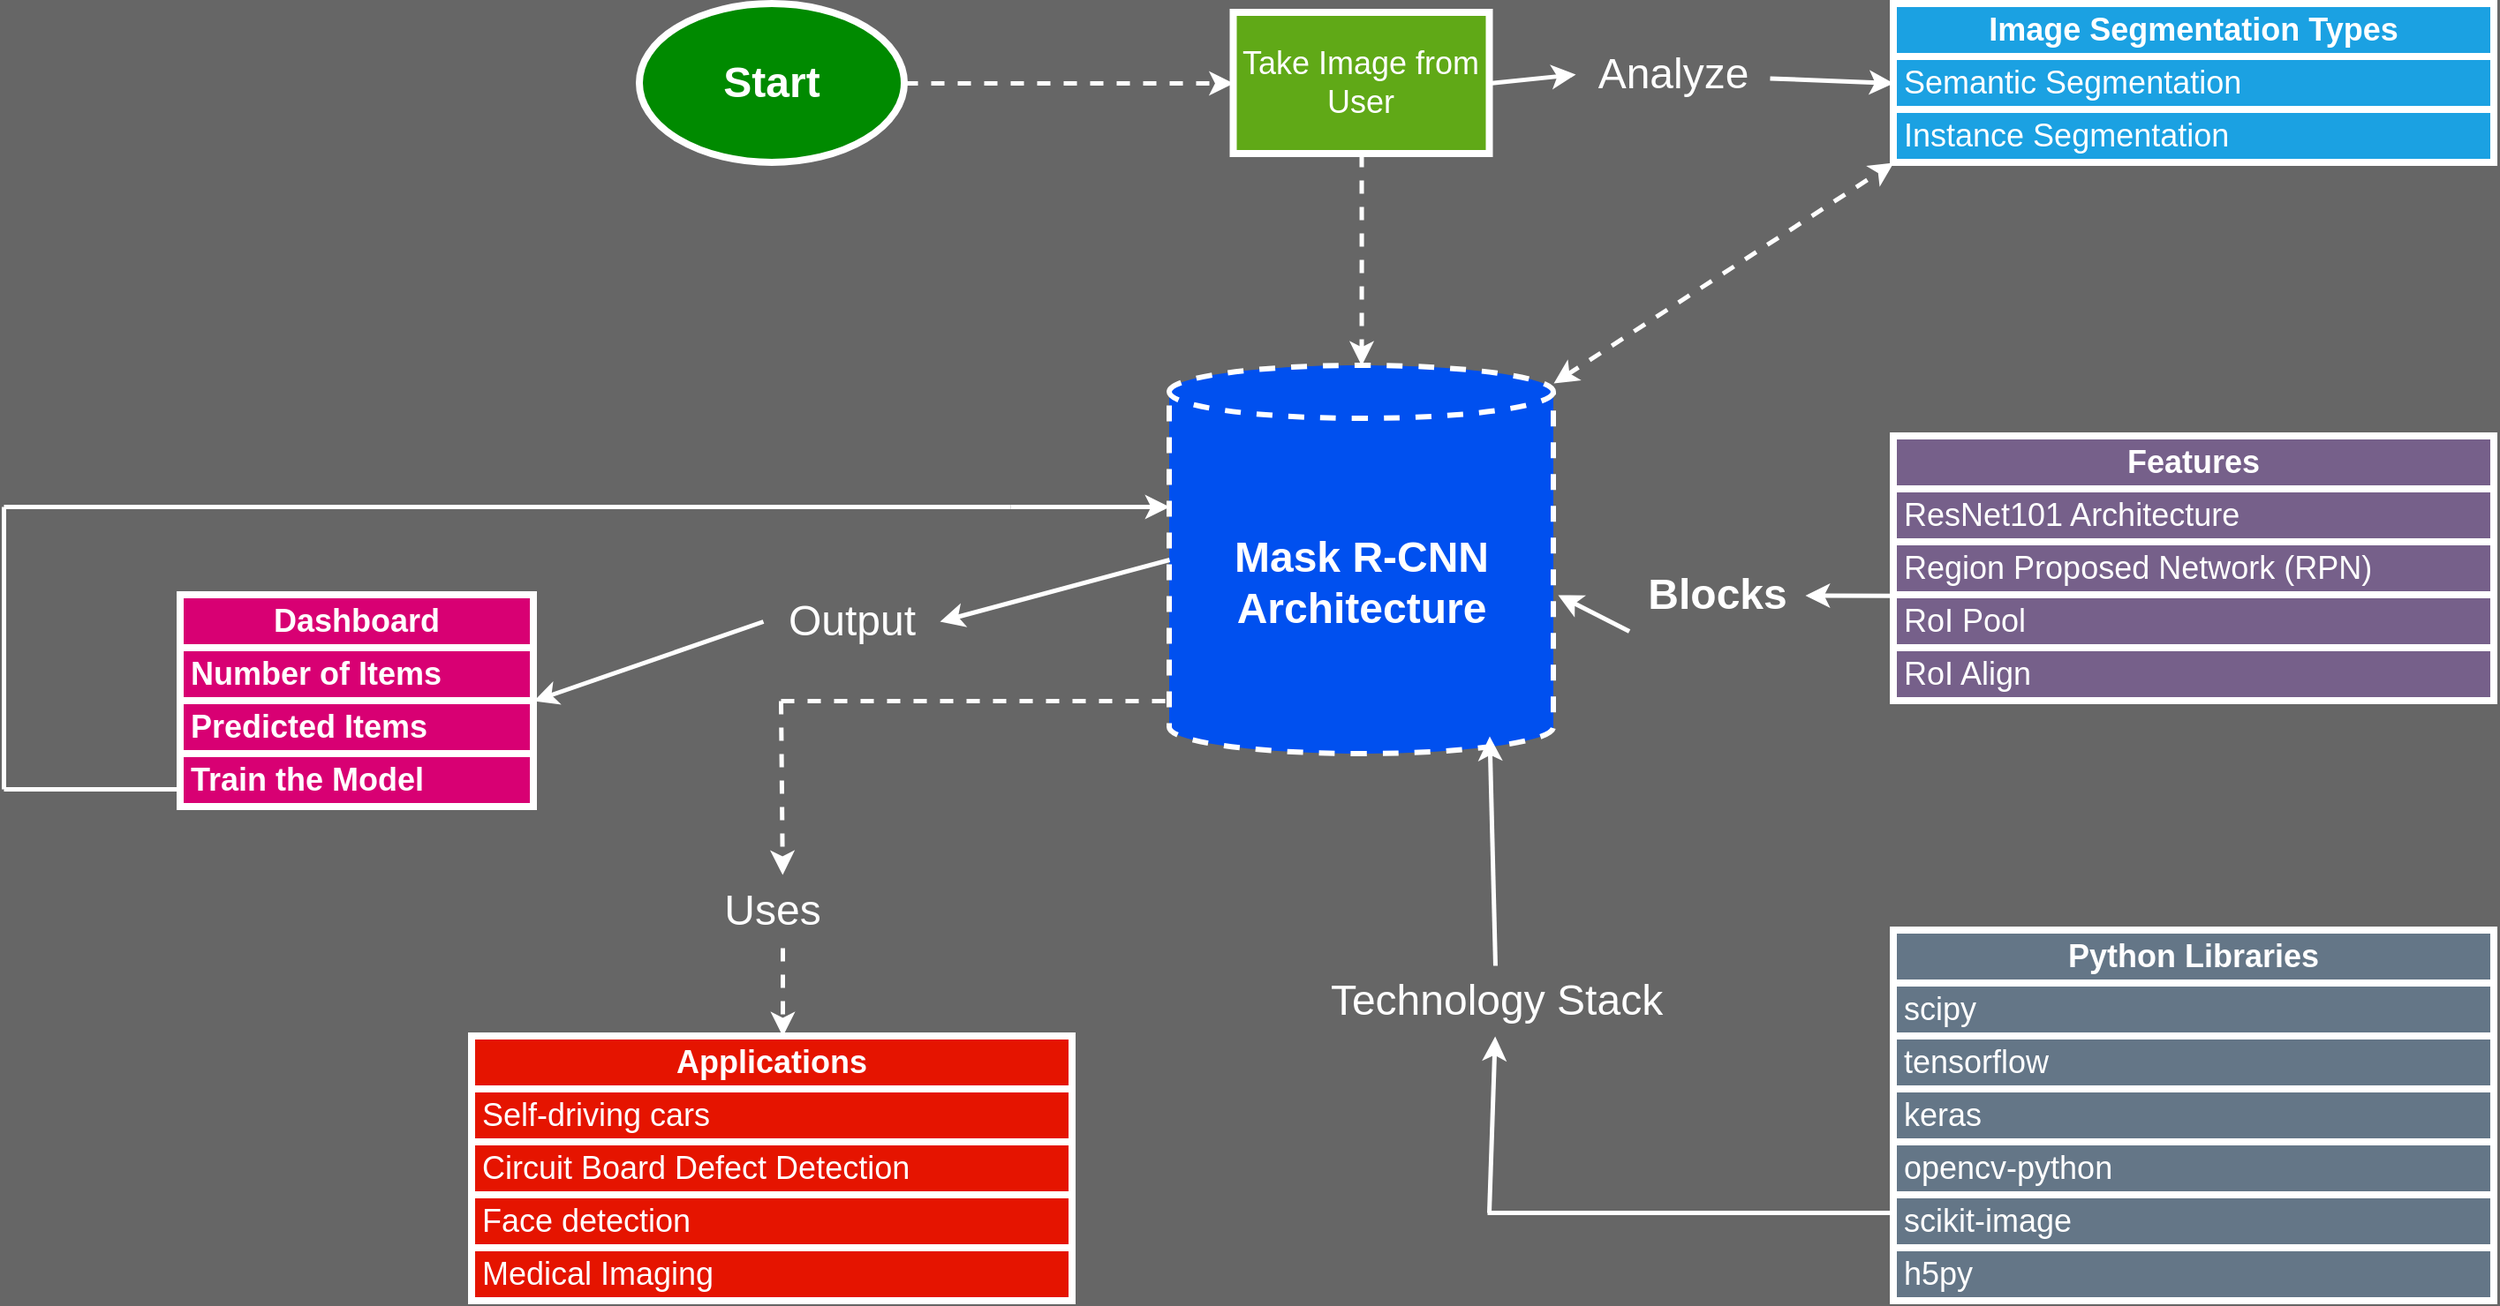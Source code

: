 <mxfile version="21.8.0" type="github">
  <diagram name="Page-1" id="VDZbJDNXe66LChUHXBfJ">
    <mxGraphModel dx="1400" dy="755" grid="1" gridSize="10" guides="1" tooltips="1" connect="1" arrows="1" fold="1" page="1" pageScale="1" pageWidth="850" pageHeight="1100" background="#666666" math="0" shadow="0">
      <root>
        <mxCell id="0" />
        <mxCell id="1" parent="0" />
        <mxCell id="cI-3nXPEl3pSKGc8Bn7F-7" style="edgeStyle=orthogonalEdgeStyle;rounded=0;orthogonalLoop=1;jettySize=auto;html=1;exitX=1;exitY=0.5;exitDx=0;exitDy=0;strokeWidth=2.5;strokeColor=#FFFFFF;dashed=1;" parent="1" source="cI-3nXPEl3pSKGc8Bn7F-1" target="cI-3nXPEl3pSKGc8Bn7F-5" edge="1">
          <mxGeometry relative="1" as="geometry" />
        </mxCell>
        <mxCell id="cI-3nXPEl3pSKGc8Bn7F-1" value="&lt;font color=&quot;#ffffff&quot; size=&quot;1&quot; style=&quot;&quot;&gt;&lt;b style=&quot;font-size: 24px;&quot;&gt;Start&lt;/b&gt;&lt;/font&gt;" style="ellipse;whiteSpace=wrap;html=1;fillColor=#008a00;strokeColor=#FFFFFF;strokeWidth=4;fontColor=#ffffff;" parent="1" vertex="1">
          <mxGeometry x="440" y="115" width="150" height="90" as="geometry" />
        </mxCell>
        <mxCell id="cI-3nXPEl3pSKGc8Bn7F-3" value="&lt;font style=&quot;font-size: 24px;&quot;&gt;&lt;b&gt;Mask R-CNN Architecture&lt;/b&gt;&lt;/font&gt;" style="shape=cylinder3;whiteSpace=wrap;html=1;boundedLbl=1;backgroundOutline=1;size=15;fillColor=#0050ef;strokeColor=#FFFFFF;strokeWidth=3;fontColor=#ffffff;dashed=1;" parent="1" vertex="1">
          <mxGeometry x="740" y="320" width="217.5" height="220" as="geometry" />
        </mxCell>
        <mxCell id="cI-3nXPEl3pSKGc8Bn7F-8" style="edgeStyle=orthogonalEdgeStyle;rounded=0;orthogonalLoop=1;jettySize=auto;html=1;exitX=0.5;exitY=1;exitDx=0;exitDy=0;strokeWidth=2.5;strokeColor=#FFFFFF;dashed=1;" parent="1" source="cI-3nXPEl3pSKGc8Bn7F-5" target="cI-3nXPEl3pSKGc8Bn7F-3" edge="1">
          <mxGeometry relative="1" as="geometry" />
        </mxCell>
        <mxCell id="cI-3nXPEl3pSKGc8Bn7F-5" value="&lt;font style=&quot;font-size: 18px;&quot;&gt;Take Image from User&lt;/font&gt;" style="rounded=0;whiteSpace=wrap;html=1;fillColor=#60a917;strokeColor=#FFFFFF;strokeWidth=4;fontColor=#ffffff;" parent="1" vertex="1">
          <mxGeometry x="776.25" y="120" width="145" height="80" as="geometry" />
        </mxCell>
        <mxCell id="cI-3nXPEl3pSKGc8Bn7F-9" value="&lt;font style=&quot;font-size: 18px;&quot;&gt;&lt;b&gt;Dashboard&lt;/b&gt;&lt;/font&gt;" style="swimlane;fontStyle=0;childLayout=stackLayout;horizontal=1;startSize=30;horizontalStack=0;resizeParent=1;resizeParentMax=0;resizeLast=0;collapsible=1;marginBottom=0;whiteSpace=wrap;html=1;fillColor=#d80073;strokeColor=#FFFFFF;strokeWidth=4;fontColor=#ffffff;" parent="1" vertex="1">
          <mxGeometry x="180" y="450" width="200" height="120" as="geometry" />
        </mxCell>
        <mxCell id="cI-3nXPEl3pSKGc8Bn7F-10" value="&lt;font style=&quot;font-size: 18px;&quot;&gt;&lt;b&gt;Number of Items&lt;/b&gt;&lt;/font&gt;" style="text;strokeColor=#FFFFFF;fillColor=#d80073;align=left;verticalAlign=middle;spacingLeft=4;spacingRight=4;overflow=hidden;points=[[0,0.5],[1,0.5]];portConstraint=eastwest;rotatable=0;whiteSpace=wrap;html=1;strokeWidth=4;fontColor=#ffffff;" parent="cI-3nXPEl3pSKGc8Bn7F-9" vertex="1">
          <mxGeometry y="30" width="200" height="30" as="geometry" />
        </mxCell>
        <mxCell id="cI-3nXPEl3pSKGc8Bn7F-11" value="&lt;font style=&quot;font-size: 18px;&quot;&gt;&lt;b&gt;Predicted Items&lt;/b&gt;&lt;/font&gt;" style="text;strokeColor=#FFFFFF;fillColor=#d80073;align=left;verticalAlign=middle;spacingLeft=4;spacingRight=4;overflow=hidden;points=[[0,0.5],[1,0.5]];portConstraint=eastwest;rotatable=0;whiteSpace=wrap;html=1;fontColor=#ffffff;strokeWidth=4;" parent="cI-3nXPEl3pSKGc8Bn7F-9" vertex="1">
          <mxGeometry y="60" width="200" height="30" as="geometry" />
        </mxCell>
        <mxCell id="cI-3nXPEl3pSKGc8Bn7F-12" value="&lt;font style=&quot;font-size: 18px;&quot;&gt;&lt;b&gt;Train the Model&lt;/b&gt;&lt;/font&gt;" style="text;strokeColor=#FFFFFF;fillColor=#d80073;align=left;verticalAlign=middle;spacingLeft=4;spacingRight=4;overflow=hidden;points=[[0,0.5],[1,0.5]];portConstraint=eastwest;rotatable=0;whiteSpace=wrap;html=1;fontColor=#ffffff;strokeWidth=4;" parent="cI-3nXPEl3pSKGc8Bn7F-9" vertex="1">
          <mxGeometry y="90" width="200" height="30" as="geometry" />
        </mxCell>
        <mxCell id="cI-3nXPEl3pSKGc8Bn7F-20" value="" style="endArrow=none;html=1;rounded=0;strokeWidth=2.5;strokeColor=#FFFFFF;" parent="1" edge="1">
          <mxGeometry width="50" height="50" relative="1" as="geometry">
            <mxPoint x="80" y="560" as="sourcePoint" />
            <mxPoint x="80" y="400" as="targetPoint" />
          </mxGeometry>
        </mxCell>
        <mxCell id="cI-3nXPEl3pSKGc8Bn7F-21" value="" style="endArrow=none;html=1;rounded=0;strokeWidth=2.5;strokeColor=#FFFFFF;" parent="1" edge="1">
          <mxGeometry width="50" height="50" relative="1" as="geometry">
            <mxPoint x="80" y="400" as="sourcePoint" />
            <mxPoint x="650" y="400" as="targetPoint" />
          </mxGeometry>
        </mxCell>
        <mxCell id="cI-3nXPEl3pSKGc8Bn7F-23" value="" style="endArrow=classic;html=1;rounded=0;strokeWidth=2.5;strokeColor=#FFFFFF;" parent="1" edge="1">
          <mxGeometry width="50" height="50" relative="1" as="geometry">
            <mxPoint x="650" y="400" as="sourcePoint" />
            <mxPoint x="740" y="400" as="targetPoint" />
          </mxGeometry>
        </mxCell>
        <mxCell id="cI-3nXPEl3pSKGc8Bn7F-26" value="&lt;font style=&quot;font-size: 18px;&quot;&gt;&lt;b&gt;Features&lt;/b&gt;&lt;/font&gt;" style="swimlane;fontStyle=0;childLayout=stackLayout;horizontal=1;startSize=30;horizontalStack=0;resizeParent=1;resizeParentMax=0;resizeLast=0;collapsible=1;marginBottom=0;whiteSpace=wrap;html=1;fillColor=#76608a;strokeColor=#FFFFFF;strokeWidth=4;fontColor=#ffffff;" parent="1" vertex="1">
          <mxGeometry x="1150" y="360" width="340" height="150" as="geometry" />
        </mxCell>
        <mxCell id="cI-3nXPEl3pSKGc8Bn7F-27" value="&lt;font style=&quot;font-size: 18px;&quot;&gt;ResNet101 Architecture&lt;/font&gt;" style="text;strokeColor=#FFFFFF;fillColor=#76608a;align=left;verticalAlign=middle;spacingLeft=4;spacingRight=4;overflow=hidden;points=[[0,0.5],[1,0.5]];portConstraint=eastwest;rotatable=0;whiteSpace=wrap;html=1;fontColor=#ffffff;strokeWidth=4;" parent="cI-3nXPEl3pSKGc8Bn7F-26" vertex="1">
          <mxGeometry y="30" width="340" height="30" as="geometry" />
        </mxCell>
        <mxCell id="cI-3nXPEl3pSKGc8Bn7F-28" value="&lt;font style=&quot;font-size: 18px;&quot;&gt;Region Proposed Network (RPN)&lt;/font&gt;" style="text;strokeColor=#FFFFFF;fillColor=#76608a;align=left;verticalAlign=middle;spacingLeft=4;spacingRight=4;overflow=hidden;points=[[0,0.5],[1,0.5]];portConstraint=eastwest;rotatable=0;whiteSpace=wrap;html=1;fontColor=#ffffff;strokeWidth=4;" parent="cI-3nXPEl3pSKGc8Bn7F-26" vertex="1">
          <mxGeometry y="60" width="340" height="30" as="geometry" />
        </mxCell>
        <mxCell id="cI-3nXPEl3pSKGc8Bn7F-29" value="&lt;font style=&quot;font-size: 18px;&quot;&gt;RoI Pool&lt;/font&gt;" style="text;strokeColor=#FFFFFF;fillColor=#76608a;align=left;verticalAlign=middle;spacingLeft=4;spacingRight=4;overflow=hidden;points=[[0,0.5],[1,0.5]];portConstraint=eastwest;rotatable=0;whiteSpace=wrap;html=1;fontColor=#ffffff;strokeWidth=4;" parent="cI-3nXPEl3pSKGc8Bn7F-26" vertex="1">
          <mxGeometry y="90" width="340" height="30" as="geometry" />
        </mxCell>
        <mxCell id="cI-3nXPEl3pSKGc8Bn7F-31" value="&lt;font style=&quot;font-size: 18px;&quot;&gt;RoI Align&lt;/font&gt;" style="text;strokeColor=#FFFFFF;fillColor=#76608a;align=left;verticalAlign=middle;spacingLeft=4;spacingRight=4;overflow=hidden;points=[[0,0.5],[1,0.5]];portConstraint=eastwest;rotatable=0;whiteSpace=wrap;html=1;fontColor=#ffffff;strokeWidth=4;" parent="cI-3nXPEl3pSKGc8Bn7F-26" vertex="1">
          <mxGeometry y="120" width="340" height="30" as="geometry" />
        </mxCell>
        <mxCell id="cI-3nXPEl3pSKGc8Bn7F-32" value="" style="endArrow=classic;html=1;rounded=0;exitX=0.003;exitY=1.013;exitDx=0;exitDy=0;exitPerimeter=0;strokeWidth=2.5;strokeColor=#FFFFFF;" parent="1" source="cI-3nXPEl3pSKGc8Bn7F-68" edge="1">
          <mxGeometry width="50" height="50" relative="1" as="geometry">
            <mxPoint x="1100" y="450" as="sourcePoint" />
            <mxPoint x="960" y="450" as="targetPoint" />
          </mxGeometry>
        </mxCell>
        <mxCell id="cI-3nXPEl3pSKGc8Bn7F-33" value="" style="endArrow=classic;html=1;rounded=0;exitX=0;exitY=0.5;exitDx=0;exitDy=0;exitPerimeter=0;strokeWidth=2.5;strokeColor=#FFFFFF;entryX=1;entryY=0.5;entryDx=0;entryDy=0;" parent="1" source="xGWXvkh0VIw1AhJEihqQ-5" target="cI-3nXPEl3pSKGc8Bn7F-9" edge="1">
          <mxGeometry width="50" height="50" relative="1" as="geometry">
            <mxPoint x="761" y="429.66" as="sourcePoint" />
            <mxPoint x="615" y="429.66" as="targetPoint" />
          </mxGeometry>
        </mxCell>
        <mxCell id="cI-3nXPEl3pSKGc8Bn7F-35" value="" style="endArrow=none;html=1;rounded=0;strokeColor=#FFFFFF;strokeWidth=2.5;" parent="1" edge="1">
          <mxGeometry width="50" height="50" relative="1" as="geometry">
            <mxPoint x="80" y="560" as="sourcePoint" />
            <mxPoint x="180" y="560" as="targetPoint" />
          </mxGeometry>
        </mxCell>
        <mxCell id="cI-3nXPEl3pSKGc8Bn7F-36" value="&lt;font style=&quot;font-size: 18px;&quot;&gt;&lt;b&gt;Image Segmentation Types&lt;/b&gt;&lt;/font&gt;" style="swimlane;fontStyle=0;childLayout=stackLayout;horizontal=1;startSize=30;horizontalStack=0;resizeParent=1;resizeParentMax=0;resizeLast=0;collapsible=1;marginBottom=0;whiteSpace=wrap;html=1;fillColor=#1ba1e2;strokeColor=#FFFFFF;strokeWidth=4;fontColor=#ffffff;" parent="1" vertex="1">
          <mxGeometry x="1150" y="115" width="340" height="90" as="geometry" />
        </mxCell>
        <mxCell id="cI-3nXPEl3pSKGc8Bn7F-37" value="&lt;font style=&quot;font-size: 18px;&quot;&gt;Semantic Segmentation&lt;/font&gt;" style="text;strokeColor=#FFFFFF;fillColor=#1ba1e2;align=left;verticalAlign=middle;spacingLeft=4;spacingRight=4;overflow=hidden;points=[[0,0.5],[1,0.5]];portConstraint=eastwest;rotatable=0;whiteSpace=wrap;html=1;fontColor=#ffffff;strokeWidth=4;" parent="cI-3nXPEl3pSKGc8Bn7F-36" vertex="1">
          <mxGeometry y="30" width="340" height="30" as="geometry" />
        </mxCell>
        <mxCell id="cI-3nXPEl3pSKGc8Bn7F-38" value="&lt;font style=&quot;font-size: 18px;&quot;&gt;Instance Segmentation&lt;/font&gt;" style="text;strokeColor=#FFFFFF;fillColor=#1ba1e2;align=left;verticalAlign=middle;spacingLeft=4;spacingRight=4;overflow=hidden;points=[[0,0.5],[1,0.5]];portConstraint=eastwest;rotatable=0;whiteSpace=wrap;html=1;fontColor=#ffffff;strokeWidth=4;" parent="cI-3nXPEl3pSKGc8Bn7F-36" vertex="1">
          <mxGeometry y="60" width="340" height="30" as="geometry" />
        </mxCell>
        <mxCell id="cI-3nXPEl3pSKGc8Bn7F-41" value="" style="endArrow=classic;html=1;rounded=0;entryX=0;entryY=0.5;entryDx=0;entryDy=0;strokeWidth=2.5;strokeColor=#FFFFFF;" parent="1" source="cI-3nXPEl3pSKGc8Bn7F-64" target="cI-3nXPEl3pSKGc8Bn7F-36" edge="1">
          <mxGeometry width="50" height="50" relative="1" as="geometry">
            <mxPoint x="921.25" y="160" as="sourcePoint" />
            <mxPoint x="971.25" y="110" as="targetPoint" />
          </mxGeometry>
        </mxCell>
        <mxCell id="cI-3nXPEl3pSKGc8Bn7F-46" value="&lt;font style=&quot;font-size: 18px;&quot;&gt;&lt;b&gt;Python Libraries&lt;/b&gt;&lt;/font&gt;" style="swimlane;fontStyle=0;childLayout=stackLayout;horizontal=1;startSize=30;horizontalStack=0;resizeParent=1;resizeParentMax=0;resizeLast=0;collapsible=1;marginBottom=0;whiteSpace=wrap;html=1;fillColor=#647687;strokeColor=#FFFFFF;strokeWidth=4;fontColor=#ffffff;" parent="1" vertex="1">
          <mxGeometry x="1150" y="640" width="340" height="210" as="geometry" />
        </mxCell>
        <mxCell id="cI-3nXPEl3pSKGc8Bn7F-47" value="&lt;font style=&quot;font-size: 18px;&quot;&gt;scipy&lt;span style=&quot;white-space: pre;&quot;&gt;&#x9;&lt;/span&gt;&lt;/font&gt;" style="text;strokeColor=#FFFFFF;fillColor=#647687;align=left;verticalAlign=middle;spacingLeft=4;spacingRight=4;overflow=hidden;points=[[0,0.5],[1,0.5]];portConstraint=eastwest;rotatable=0;whiteSpace=wrap;html=1;fontColor=#ffffff;strokeWidth=4;" parent="cI-3nXPEl3pSKGc8Bn7F-46" vertex="1">
          <mxGeometry y="30" width="340" height="30" as="geometry" />
        </mxCell>
        <mxCell id="cI-3nXPEl3pSKGc8Bn7F-48" value="&lt;font style=&quot;font-size: 18px;&quot;&gt;tensorflow&lt;/font&gt;" style="text;strokeColor=#FFFFFF;fillColor=#647687;align=left;verticalAlign=middle;spacingLeft=4;spacingRight=4;overflow=hidden;points=[[0,0.5],[1,0.5]];portConstraint=eastwest;rotatable=0;whiteSpace=wrap;html=1;fontColor=#ffffff;strokeWidth=4;" parent="cI-3nXPEl3pSKGc8Bn7F-46" vertex="1">
          <mxGeometry y="60" width="340" height="30" as="geometry" />
        </mxCell>
        <mxCell id="cI-3nXPEl3pSKGc8Bn7F-49" value="&lt;font style=&quot;font-size: 18px;&quot;&gt;keras&lt;/font&gt;" style="text;strokeColor=#FFFFFF;fillColor=#647687;align=left;verticalAlign=middle;spacingLeft=4;spacingRight=4;overflow=hidden;points=[[0,0.5],[1,0.5]];portConstraint=eastwest;rotatable=0;whiteSpace=wrap;html=1;fontColor=#ffffff;strokeWidth=4;" parent="cI-3nXPEl3pSKGc8Bn7F-46" vertex="1">
          <mxGeometry y="90" width="340" height="30" as="geometry" />
        </mxCell>
        <mxCell id="cI-3nXPEl3pSKGc8Bn7F-50" value="&lt;span style=&quot;font-size: 18px;&quot;&gt;opencv-python&lt;/span&gt;" style="text;strokeColor=#FFFFFF;fillColor=#647687;align=left;verticalAlign=middle;spacingLeft=4;spacingRight=4;overflow=hidden;points=[[0,0.5],[1,0.5]];portConstraint=eastwest;rotatable=0;whiteSpace=wrap;html=1;fontColor=#ffffff;strokeWidth=4;" parent="cI-3nXPEl3pSKGc8Bn7F-46" vertex="1">
          <mxGeometry y="120" width="340" height="30" as="geometry" />
        </mxCell>
        <mxCell id="cI-3nXPEl3pSKGc8Bn7F-58" value="&lt;span style=&quot;font-size: 18px;&quot;&gt;scikit-image&lt;/span&gt;" style="text;strokeColor=#FFFFFF;fillColor=#647687;align=left;verticalAlign=middle;spacingLeft=4;spacingRight=4;overflow=hidden;points=[[0,0.5],[1,0.5]];portConstraint=eastwest;rotatable=0;whiteSpace=wrap;html=1;fontColor=#ffffff;strokeWidth=4;" parent="cI-3nXPEl3pSKGc8Bn7F-46" vertex="1">
          <mxGeometry y="150" width="340" height="30" as="geometry" />
        </mxCell>
        <mxCell id="cI-3nXPEl3pSKGc8Bn7F-59" value="&lt;span style=&quot;font-size: 18px;&quot;&gt;h5py&lt;/span&gt;" style="text;strokeColor=#FFFFFF;fillColor=#647687;align=left;verticalAlign=middle;spacingLeft=4;spacingRight=4;overflow=hidden;points=[[0,0.5],[1,0.5]];portConstraint=eastwest;rotatable=0;whiteSpace=wrap;html=1;fontColor=#ffffff;strokeWidth=4;" parent="cI-3nXPEl3pSKGc8Bn7F-46" vertex="1">
          <mxGeometry y="180" width="340" height="30" as="geometry" />
        </mxCell>
        <mxCell id="cI-3nXPEl3pSKGc8Bn7F-61" value="" style="endArrow=classic;html=1;rounded=0;strokeWidth=2.5;strokeColor=#FFFFFF;" parent="1" source="xGWXvkh0VIw1AhJEihqQ-1" edge="1">
          <mxGeometry width="50" height="50" relative="1" as="geometry">
            <mxPoint x="921" y="800" as="sourcePoint" />
            <mxPoint x="921.25" y="530" as="targetPoint" />
          </mxGeometry>
        </mxCell>
        <mxCell id="cI-3nXPEl3pSKGc8Bn7F-63" value="" style="endArrow=none;html=1;rounded=0;strokeColor=#FFFFFF;strokeWidth=2.5;" parent="1" edge="1">
          <mxGeometry width="50" height="50" relative="1" as="geometry">
            <mxPoint x="920" y="800" as="sourcePoint" />
            <mxPoint x="1150" y="800" as="targetPoint" />
          </mxGeometry>
        </mxCell>
        <mxCell id="cI-3nXPEl3pSKGc8Bn7F-65" value="" style="endArrow=classic;html=1;rounded=0;entryX=0;entryY=0.5;entryDx=0;entryDy=0;strokeWidth=2.5;strokeColor=#FFFFFF;" parent="1" target="cI-3nXPEl3pSKGc8Bn7F-64" edge="1">
          <mxGeometry width="50" height="50" relative="1" as="geometry">
            <mxPoint x="921.25" y="160" as="sourcePoint" />
            <mxPoint x="1150" y="160" as="targetPoint" />
          </mxGeometry>
        </mxCell>
        <mxCell id="cI-3nXPEl3pSKGc8Bn7F-64" value="&lt;font color=&quot;#ffffff&quot; style=&quot;font-size: 24px;&quot;&gt;Analyze&lt;/font&gt;" style="text;html=1;align=center;verticalAlign=middle;resizable=0;points=[];autosize=1;strokeColor=none;fillColor=none;" parent="1" vertex="1">
          <mxGeometry x="970" y="135" width="110" height="40" as="geometry" />
        </mxCell>
        <mxCell id="cI-3nXPEl3pSKGc8Bn7F-66" value="" style="endArrow=classic;startArrow=classic;html=1;rounded=0;strokeWidth=2.5;strokeColor=#FFFFFF;entryX=0;entryY=1;entryDx=0;entryDy=0;dashed=1;" parent="1" target="cI-3nXPEl3pSKGc8Bn7F-36" edge="1">
          <mxGeometry width="50" height="50" relative="1" as="geometry">
            <mxPoint x="957.5" y="330" as="sourcePoint" />
            <mxPoint x="1007.5" y="280" as="targetPoint" />
          </mxGeometry>
        </mxCell>
        <mxCell id="cI-3nXPEl3pSKGc8Bn7F-69" value="" style="endArrow=classic;html=1;rounded=0;exitX=0.003;exitY=1.013;exitDx=0;exitDy=0;exitPerimeter=0;strokeWidth=2.5;strokeColor=#FFFFFF;" parent="1" source="cI-3nXPEl3pSKGc8Bn7F-28" target="cI-3nXPEl3pSKGc8Bn7F-68" edge="1">
          <mxGeometry width="50" height="50" relative="1" as="geometry">
            <mxPoint x="1151" y="450" as="sourcePoint" />
            <mxPoint x="960" y="450" as="targetPoint" />
          </mxGeometry>
        </mxCell>
        <mxCell id="cI-3nXPEl3pSKGc8Bn7F-68" value="&lt;font color=&quot;#ffffff&quot; style=&quot;font-size: 24px;&quot;&gt;&lt;b&gt;Blocks&lt;/b&gt;&lt;/font&gt;" style="text;html=1;align=center;verticalAlign=middle;resizable=0;points=[];autosize=1;strokeColor=none;fillColor=none;" parent="1" vertex="1">
          <mxGeometry x="1000" y="430" width="100" height="40" as="geometry" />
        </mxCell>
        <mxCell id="cI-3nXPEl3pSKGc8Bn7F-71" value="&lt;font style=&quot;font-size: 18px;&quot;&gt;&lt;b&gt;Applications&lt;/b&gt;&lt;/font&gt;" style="swimlane;fontStyle=0;childLayout=stackLayout;horizontal=1;startSize=30;horizontalStack=0;resizeParent=1;resizeParentMax=0;resizeLast=0;collapsible=1;marginBottom=0;whiteSpace=wrap;html=1;fillColor=#e51400;strokeColor=#FFFFFF;strokeWidth=4;fontColor=#ffffff;" parent="1" vertex="1">
          <mxGeometry x="345" y="700" width="340" height="150" as="geometry" />
        </mxCell>
        <mxCell id="cI-3nXPEl3pSKGc8Bn7F-72" value="&lt;font style=&quot;font-size: 18px;&quot;&gt;Self-driving cars&lt;/font&gt;" style="text;strokeColor=#FFFFFF;fillColor=#e51400;align=left;verticalAlign=middle;spacingLeft=4;spacingRight=4;overflow=hidden;points=[[0,0.5],[1,0.5]];portConstraint=eastwest;rotatable=0;whiteSpace=wrap;html=1;fontColor=#ffffff;strokeWidth=4;" parent="cI-3nXPEl3pSKGc8Bn7F-71" vertex="1">
          <mxGeometry y="30" width="340" height="30" as="geometry" />
        </mxCell>
        <mxCell id="cI-3nXPEl3pSKGc8Bn7F-73" value="&lt;font style=&quot;font-size: 18px;&quot;&gt;Circuit Board Defect Detection&lt;/font&gt;" style="text;strokeColor=#FFFFFF;fillColor=#e51400;align=left;verticalAlign=middle;spacingLeft=4;spacingRight=4;overflow=hidden;points=[[0,0.5],[1,0.5]];portConstraint=eastwest;rotatable=0;whiteSpace=wrap;html=1;fontColor=#ffffff;strokeWidth=4;" parent="cI-3nXPEl3pSKGc8Bn7F-71" vertex="1">
          <mxGeometry y="60" width="340" height="30" as="geometry" />
        </mxCell>
        <mxCell id="cI-3nXPEl3pSKGc8Bn7F-74" value="&lt;font style=&quot;font-size: 18px;&quot;&gt;Face detection&lt;/font&gt;" style="text;strokeColor=#FFFFFF;fillColor=#e51400;align=left;verticalAlign=middle;spacingLeft=4;spacingRight=4;overflow=hidden;points=[[0,0.5],[1,0.5]];portConstraint=eastwest;rotatable=0;whiteSpace=wrap;html=1;fontColor=#ffffff;strokeWidth=4;" parent="cI-3nXPEl3pSKGc8Bn7F-71" vertex="1">
          <mxGeometry y="90" width="340" height="30" as="geometry" />
        </mxCell>
        <mxCell id="cI-3nXPEl3pSKGc8Bn7F-75" value="&lt;font style=&quot;font-size: 18px;&quot;&gt;Medical Imaging&lt;/font&gt;" style="text;strokeColor=#FFFFFF;fillColor=#e51400;align=left;verticalAlign=middle;spacingLeft=4;spacingRight=4;overflow=hidden;points=[[0,0.5],[1,0.5]];portConstraint=eastwest;rotatable=0;whiteSpace=wrap;html=1;fontColor=#ffffff;strokeWidth=4;" parent="cI-3nXPEl3pSKGc8Bn7F-71" vertex="1">
          <mxGeometry y="120" width="340" height="30" as="geometry" />
        </mxCell>
        <mxCell id="cI-3nXPEl3pSKGc8Bn7F-76" value="" style="endArrow=none;html=1;rounded=0;strokeWidth=2.5;strokeColor=#FFFFFF;dashed=1;" parent="1" edge="1">
          <mxGeometry width="50" height="50" relative="1" as="geometry">
            <mxPoint x="520" y="510" as="sourcePoint" />
            <mxPoint x="740" y="510" as="targetPoint" />
          </mxGeometry>
        </mxCell>
        <mxCell id="cI-3nXPEl3pSKGc8Bn7F-77" value="" style="endArrow=classic;html=1;rounded=0;strokeWidth=2.5;strokeColor=#FFFFFF;entryX=0.5;entryY=0;entryDx=0;entryDy=0;dashed=1;" parent="1" edge="1">
          <mxGeometry width="50" height="50" relative="1" as="geometry">
            <mxPoint x="521" y="650" as="sourcePoint" />
            <mxPoint x="521" y="700" as="targetPoint" />
          </mxGeometry>
        </mxCell>
        <mxCell id="xGWXvkh0VIw1AhJEihqQ-2" value="" style="endArrow=classic;html=1;rounded=0;strokeWidth=2.5;strokeColor=#FFFFFF;" parent="1" target="xGWXvkh0VIw1AhJEihqQ-1" edge="1">
          <mxGeometry width="50" height="50" relative="1" as="geometry">
            <mxPoint x="921" y="800" as="sourcePoint" />
            <mxPoint x="921.25" y="530" as="targetPoint" />
          </mxGeometry>
        </mxCell>
        <mxCell id="xGWXvkh0VIw1AhJEihqQ-1" value="&lt;font color=&quot;#ffffff&quot; style=&quot;font-size: 24px;&quot;&gt;Technology Stack&lt;/font&gt;" style="text;html=1;align=center;verticalAlign=middle;resizable=0;points=[];autosize=1;strokeColor=none;fillColor=none;" parent="1" vertex="1">
          <mxGeometry x="820" y="660" width="210" height="40" as="geometry" />
        </mxCell>
        <mxCell id="xGWXvkh0VIw1AhJEihqQ-4" value="" style="endArrow=classic;html=1;rounded=0;strokeWidth=2.5;strokeColor=#FFFFFF;entryX=0.574;entryY=-0.011;entryDx=0;entryDy=0;entryPerimeter=0;dashed=1;" parent="1" target="xGWXvkh0VIw1AhJEihqQ-3" edge="1">
          <mxGeometry width="50" height="50" relative="1" as="geometry">
            <mxPoint x="520" y="510" as="sourcePoint" />
            <mxPoint x="522" y="699" as="targetPoint" />
          </mxGeometry>
        </mxCell>
        <mxCell id="xGWXvkh0VIw1AhJEihqQ-3" value="&lt;font color=&quot;#ffffff&quot; style=&quot;font-size: 24px;&quot;&gt;Uses&lt;/font&gt;" style="text;html=1;align=center;verticalAlign=middle;resizable=0;points=[];autosize=1;strokeColor=none;fillColor=none;dashed=1;" parent="1" vertex="1">
          <mxGeometry x="475" y="609" width="80" height="40" as="geometry" />
        </mxCell>
        <mxCell id="xGWXvkh0VIw1AhJEihqQ-6" value="" style="endArrow=classic;html=1;rounded=0;exitX=0;exitY=0.5;exitDx=0;exitDy=0;exitPerimeter=0;strokeWidth=2.5;strokeColor=#FFFFFF;entryX=1;entryY=0.5;entryDx=0;entryDy=0;" parent="1" source="cI-3nXPEl3pSKGc8Bn7F-3" target="xGWXvkh0VIw1AhJEihqQ-5" edge="1">
          <mxGeometry width="50" height="50" relative="1" as="geometry">
            <mxPoint x="740" y="430" as="sourcePoint" />
            <mxPoint x="380" y="510" as="targetPoint" />
          </mxGeometry>
        </mxCell>
        <mxCell id="xGWXvkh0VIw1AhJEihqQ-5" value="&lt;font color=&quot;#ffffff&quot; style=&quot;font-size: 24px;&quot;&gt;Output&lt;/font&gt;" style="text;html=1;align=center;verticalAlign=middle;resizable=0;points=[];autosize=1;strokeColor=none;fillColor=none;" parent="1" vertex="1">
          <mxGeometry x="510" y="445" width="100" height="40" as="geometry" />
        </mxCell>
      </root>
    </mxGraphModel>
  </diagram>
</mxfile>

